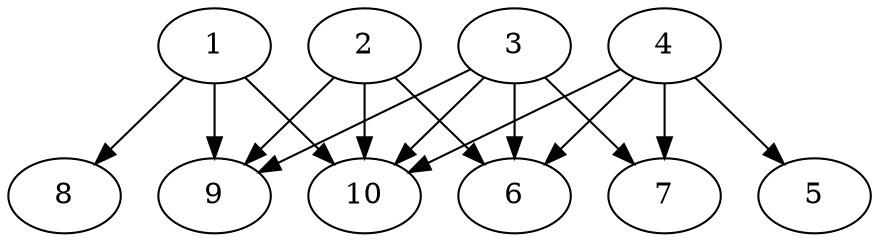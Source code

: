 // DAG automatically generated by daggen at Thu Oct  3 13:58:04 2019
// ./daggen --dot -n 10 --ccr 0.4 --fat 0.9 --regular 0.5 --density 0.9 --mindata 5242880 --maxdata 52428800 
digraph G {
  1 [size="32855040", alpha="0.17", expect_size="13142016"] 
  1 -> 8 [size ="13142016"]
  1 -> 9 [size ="13142016"]
  1 -> 10 [size ="13142016"]
  2 [size="51266560", alpha="0.10", expect_size="20506624"] 
  2 -> 6 [size ="20506624"]
  2 -> 9 [size ="20506624"]
  2 -> 10 [size ="20506624"]
  3 [size="32335360", alpha="0.19", expect_size="12934144"] 
  3 -> 6 [size ="12934144"]
  3 -> 7 [size ="12934144"]
  3 -> 9 [size ="12934144"]
  3 -> 10 [size ="12934144"]
  4 [size="88980480", alpha="0.06", expect_size="35592192"] 
  4 -> 5 [size ="35592192"]
  4 -> 6 [size ="35592192"]
  4 -> 7 [size ="35592192"]
  4 -> 10 [size ="35592192"]
  5 [size="30732800", alpha="0.19", expect_size="12293120"] 
  6 [size="120023040", alpha="0.05", expect_size="48009216"] 
  7 [size="108590080", alpha="0.06", expect_size="43436032"] 
  8 [size="32023040", alpha="0.03", expect_size="12809216"] 
  9 [size="16995840", alpha="0.04", expect_size="6798336"] 
  10 [size="52561920", alpha="0.07", expect_size="21024768"] 
}
